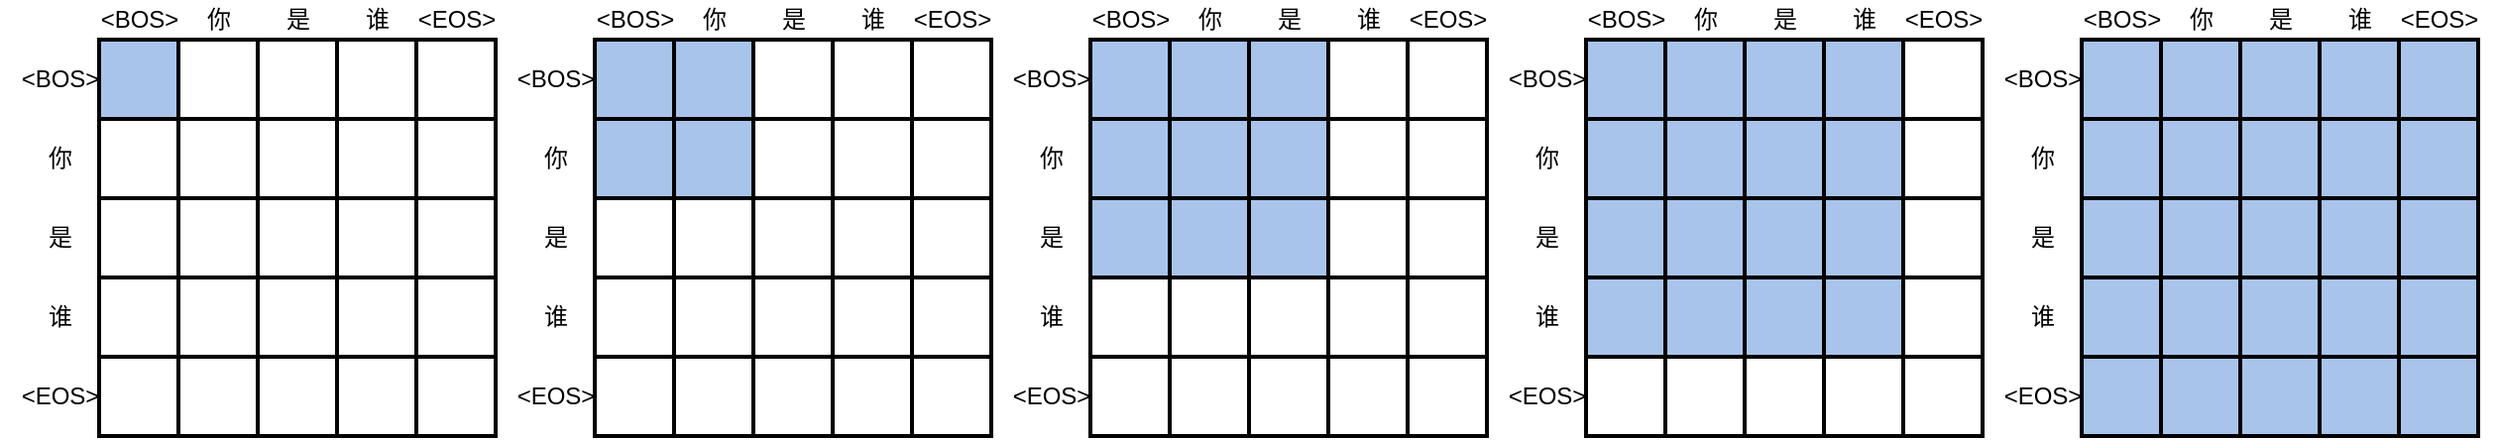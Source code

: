 <mxfile version="17.4.2" type="device"><diagram id="vfBKyeTmNu5aD4GLY_Q3" name="第 1 页"><mxGraphModel dx="1106" dy="892" grid="1" gridSize="10" guides="1" tooltips="1" connect="1" arrows="1" fold="1" page="1" pageScale="1" pageWidth="827" pageHeight="1169" math="0" shadow="0"><root><mxCell id="0"/><mxCell id="1" parent="0"/><mxCell id="F_eoFU9YUsBl-3g7Weco-20" value="" style="rounded=0;whiteSpace=wrap;html=1;labelBorderColor=default;strokeWidth=2;fillColor=#A9C4EB;" parent="1" vertex="1"><mxGeometry x="120" y="120" width="40" height="40" as="geometry"/></mxCell><mxCell id="F_eoFU9YUsBl-3g7Weco-27" value="" style="rounded=0;whiteSpace=wrap;html=1;labelBorderColor=default;strokeWidth=2;fillColor=default;" parent="1" vertex="1"><mxGeometry x="160" y="120" width="40" height="40" as="geometry"/></mxCell><mxCell id="F_eoFU9YUsBl-3g7Weco-28" value="" style="rounded=0;whiteSpace=wrap;html=1;labelBorderColor=default;strokeWidth=2;fillColor=default;" parent="1" vertex="1"><mxGeometry x="200" y="160" width="40" height="40" as="geometry"/></mxCell><mxCell id="F_eoFU9YUsBl-3g7Weco-29" value="" style="rounded=0;whiteSpace=wrap;html=1;labelBorderColor=default;strokeWidth=2;fillColor=default;" parent="1" vertex="1"><mxGeometry x="160" y="200" width="40" height="40" as="geometry"/></mxCell><mxCell id="F_eoFU9YUsBl-3g7Weco-30" value="" style="rounded=0;whiteSpace=wrap;html=1;labelBorderColor=default;strokeWidth=2;fillColor=default;" parent="1" vertex="1"><mxGeometry x="120" y="200" width="40" height="40" as="geometry"/></mxCell><mxCell id="F_eoFU9YUsBl-3g7Weco-31" value="" style="rounded=0;whiteSpace=wrap;html=1;labelBorderColor=default;strokeWidth=2;fillColor=default;" parent="1" vertex="1"><mxGeometry x="120" y="160" width="40" height="40" as="geometry"/></mxCell><mxCell id="F_eoFU9YUsBl-3g7Weco-32" value="" style="rounded=0;whiteSpace=wrap;html=1;labelBorderColor=default;strokeWidth=2;fillColor=default;" parent="1" vertex="1"><mxGeometry x="200" y="120" width="40" height="40" as="geometry"/></mxCell><mxCell id="F_eoFU9YUsBl-3g7Weco-33" value="" style="rounded=0;whiteSpace=wrap;html=1;labelBorderColor=default;strokeWidth=2;fillColor=default;" parent="1" vertex="1"><mxGeometry x="200" y="200" width="40" height="40" as="geometry"/></mxCell><mxCell id="F_eoFU9YUsBl-3g7Weco-34" value="" style="rounded=0;whiteSpace=wrap;html=1;labelBorderColor=default;strokeWidth=2;fillColor=default;" parent="1" vertex="1"><mxGeometry x="160" y="160" width="40" height="40" as="geometry"/></mxCell><mxCell id="F_eoFU9YUsBl-3g7Weco-36" value="" style="rounded=0;whiteSpace=wrap;html=1;labelBorderColor=default;strokeWidth=2;fillColor=default;" parent="1" vertex="1"><mxGeometry x="240" y="160" width="40" height="40" as="geometry"/></mxCell><mxCell id="F_eoFU9YUsBl-3g7Weco-37" value="" style="rounded=0;whiteSpace=wrap;html=1;labelBorderColor=default;strokeWidth=2;fillColor=default;" parent="1" vertex="1"><mxGeometry x="240" y="120" width="40" height="40" as="geometry"/></mxCell><mxCell id="F_eoFU9YUsBl-3g7Weco-38" value="" style="rounded=0;whiteSpace=wrap;html=1;labelBorderColor=default;strokeWidth=2;fillColor=default;" parent="1" vertex="1"><mxGeometry x="240" y="200" width="40" height="40" as="geometry"/></mxCell><mxCell id="F_eoFU9YUsBl-3g7Weco-39" value="" style="rounded=0;whiteSpace=wrap;html=1;labelBorderColor=default;strokeWidth=2;fillColor=default;" parent="1" vertex="1"><mxGeometry x="160" y="240" width="40" height="40" as="geometry"/></mxCell><mxCell id="F_eoFU9YUsBl-3g7Weco-40" value="" style="rounded=0;whiteSpace=wrap;html=1;labelBorderColor=default;strokeWidth=2;fillColor=default;" parent="1" vertex="1"><mxGeometry x="120" y="240" width="40" height="40" as="geometry"/></mxCell><mxCell id="F_eoFU9YUsBl-3g7Weco-41" value="" style="rounded=0;whiteSpace=wrap;html=1;labelBorderColor=default;strokeWidth=2;fillColor=default;" parent="1" vertex="1"><mxGeometry x="200" y="240" width="40" height="40" as="geometry"/></mxCell><mxCell id="F_eoFU9YUsBl-3g7Weco-42" value="" style="rounded=0;whiteSpace=wrap;html=1;labelBorderColor=default;strokeWidth=2;fillColor=default;" parent="1" vertex="1"><mxGeometry x="240" y="240" width="40" height="40" as="geometry"/></mxCell><mxCell id="F_eoFU9YUsBl-3g7Weco-43" value="&amp;lt;BOS&amp;gt;" style="text;html=1;align=center;verticalAlign=middle;resizable=0;points=[];autosize=1;strokeColor=none;fillColor=none;" parent="1" vertex="1"><mxGeometry x="110" y="100" width="60" height="20" as="geometry"/></mxCell><mxCell id="F_eoFU9YUsBl-3g7Weco-44" value="你" style="text;html=1;align=center;verticalAlign=middle;resizable=0;points=[];autosize=1;strokeColor=none;fillColor=none;" parent="1" vertex="1"><mxGeometry x="165" y="100" width="30" height="20" as="geometry"/></mxCell><mxCell id="F_eoFU9YUsBl-3g7Weco-45" value="是" style="text;html=1;align=center;verticalAlign=middle;resizable=0;points=[];autosize=1;strokeColor=none;fillColor=none;" parent="1" vertex="1"><mxGeometry x="205" y="100" width="30" height="20" as="geometry"/></mxCell><mxCell id="F_eoFU9YUsBl-3g7Weco-46" value="谁" style="text;html=1;align=center;verticalAlign=middle;resizable=0;points=[];autosize=1;strokeColor=none;fillColor=none;" parent="1" vertex="1"><mxGeometry x="245" y="100" width="30" height="20" as="geometry"/></mxCell><mxCell id="F_eoFU9YUsBl-3g7Weco-47" value="" style="rounded=0;whiteSpace=wrap;html=1;labelBorderColor=default;strokeWidth=2;fillColor=default;" parent="1" vertex="1"><mxGeometry x="280" y="160" width="40" height="40" as="geometry"/></mxCell><mxCell id="F_eoFU9YUsBl-3g7Weco-48" value="" style="rounded=0;whiteSpace=wrap;html=1;labelBorderColor=default;strokeWidth=2;fillColor=default;" parent="1" vertex="1"><mxGeometry x="280" y="120" width="40" height="40" as="geometry"/></mxCell><mxCell id="F_eoFU9YUsBl-3g7Weco-49" value="" style="rounded=0;whiteSpace=wrap;html=1;labelBorderColor=default;strokeWidth=2;fillColor=default;" parent="1" vertex="1"><mxGeometry x="280" y="200" width="40" height="40" as="geometry"/></mxCell><mxCell id="F_eoFU9YUsBl-3g7Weco-50" value="" style="rounded=0;whiteSpace=wrap;html=1;labelBorderColor=default;strokeWidth=2;fillColor=default;" parent="1" vertex="1"><mxGeometry x="280" y="240" width="40" height="40" as="geometry"/></mxCell><mxCell id="F_eoFU9YUsBl-3g7Weco-51" value="" style="rounded=0;whiteSpace=wrap;html=1;labelBorderColor=default;strokeWidth=2;fillColor=default;" parent="1" vertex="1"><mxGeometry x="160" y="280" width="40" height="40" as="geometry"/></mxCell><mxCell id="F_eoFU9YUsBl-3g7Weco-52" value="" style="rounded=0;whiteSpace=wrap;html=1;labelBorderColor=default;strokeWidth=2;fillColor=default;" parent="1" vertex="1"><mxGeometry x="120" y="280" width="40" height="40" as="geometry"/></mxCell><mxCell id="F_eoFU9YUsBl-3g7Weco-53" value="" style="rounded=0;whiteSpace=wrap;html=1;labelBorderColor=default;strokeWidth=2;fillColor=default;" parent="1" vertex="1"><mxGeometry x="200" y="280" width="40" height="40" as="geometry"/></mxCell><mxCell id="F_eoFU9YUsBl-3g7Weco-54" value="" style="rounded=0;whiteSpace=wrap;html=1;labelBorderColor=default;strokeWidth=2;fillColor=default;" parent="1" vertex="1"><mxGeometry x="240" y="280" width="40" height="40" as="geometry"/></mxCell><mxCell id="F_eoFU9YUsBl-3g7Weco-55" value="" style="rounded=0;whiteSpace=wrap;html=1;labelBorderColor=default;strokeWidth=2;fillColor=default;" parent="1" vertex="1"><mxGeometry x="280" y="280" width="40" height="40" as="geometry"/></mxCell><mxCell id="F_eoFU9YUsBl-3g7Weco-56" value="&amp;lt;EOS&amp;gt;" style="text;html=1;align=center;verticalAlign=middle;resizable=0;points=[];autosize=1;strokeColor=none;fillColor=none;" parent="1" vertex="1"><mxGeometry x="270" y="100" width="60" height="20" as="geometry"/></mxCell><mxCell id="F_eoFU9YUsBl-3g7Weco-57" value="&amp;lt;BOS&amp;gt;" style="text;html=1;align=center;verticalAlign=middle;resizable=0;points=[];autosize=1;strokeColor=none;fillColor=none;" parent="1" vertex="1"><mxGeometry x="70" y="130" width="60" height="20" as="geometry"/></mxCell><mxCell id="F_eoFU9YUsBl-3g7Weco-58" value="你" style="text;html=1;align=center;verticalAlign=middle;resizable=0;points=[];autosize=1;strokeColor=none;fillColor=none;" parent="1" vertex="1"><mxGeometry x="85" y="170" width="30" height="20" as="geometry"/></mxCell><mxCell id="F_eoFU9YUsBl-3g7Weco-59" value="是" style="text;html=1;align=center;verticalAlign=middle;resizable=0;points=[];autosize=1;strokeColor=none;fillColor=none;" parent="1" vertex="1"><mxGeometry x="85" y="210" width="30" height="20" as="geometry"/></mxCell><mxCell id="F_eoFU9YUsBl-3g7Weco-60" value="谁" style="text;html=1;align=center;verticalAlign=middle;resizable=0;points=[];autosize=1;strokeColor=none;fillColor=none;" parent="1" vertex="1"><mxGeometry x="85" y="250" width="30" height="20" as="geometry"/></mxCell><mxCell id="F_eoFU9YUsBl-3g7Weco-61" value="&amp;lt;EOS&amp;gt;" style="text;html=1;align=center;verticalAlign=middle;resizable=0;points=[];autosize=1;strokeColor=none;fillColor=none;" parent="1" vertex="1"><mxGeometry x="70" y="290" width="60" height="20" as="geometry"/></mxCell><mxCell id="F_eoFU9YUsBl-3g7Weco-162" value="" style="rounded=0;whiteSpace=wrap;html=1;labelBorderColor=default;strokeWidth=2;fillColor=#A9C4EB;" parent="1" vertex="1"><mxGeometry x="370" y="120" width="40" height="40" as="geometry"/></mxCell><mxCell id="F_eoFU9YUsBl-3g7Weco-163" value="" style="rounded=0;whiteSpace=wrap;html=1;labelBorderColor=default;strokeWidth=2;fillColor=#A9C4EB;" parent="1" vertex="1"><mxGeometry x="410" y="120" width="40" height="40" as="geometry"/></mxCell><mxCell id="F_eoFU9YUsBl-3g7Weco-164" value="" style="rounded=0;whiteSpace=wrap;html=1;labelBorderColor=default;strokeWidth=2;fillColor=default;" parent="1" vertex="1"><mxGeometry x="450" y="160" width="40" height="40" as="geometry"/></mxCell><mxCell id="F_eoFU9YUsBl-3g7Weco-165" value="" style="rounded=0;whiteSpace=wrap;html=1;labelBorderColor=default;strokeWidth=2;fillColor=default;" parent="1" vertex="1"><mxGeometry x="410" y="200" width="40" height="40" as="geometry"/></mxCell><mxCell id="F_eoFU9YUsBl-3g7Weco-166" value="" style="rounded=0;whiteSpace=wrap;html=1;labelBorderColor=default;strokeWidth=2;fillColor=default;" parent="1" vertex="1"><mxGeometry x="370" y="200" width="40" height="40" as="geometry"/></mxCell><mxCell id="F_eoFU9YUsBl-3g7Weco-167" value="" style="rounded=0;whiteSpace=wrap;html=1;labelBorderColor=default;strokeWidth=2;fillColor=#A9C4EB;" parent="1" vertex="1"><mxGeometry x="370" y="160" width="40" height="40" as="geometry"/></mxCell><mxCell id="F_eoFU9YUsBl-3g7Weco-168" value="" style="rounded=0;whiteSpace=wrap;html=1;labelBorderColor=default;strokeWidth=2;fillColor=default;" parent="1" vertex="1"><mxGeometry x="450" y="120" width="40" height="40" as="geometry"/></mxCell><mxCell id="F_eoFU9YUsBl-3g7Weco-169" value="" style="rounded=0;whiteSpace=wrap;html=1;labelBorderColor=default;strokeWidth=2;fillColor=default;" parent="1" vertex="1"><mxGeometry x="450" y="200" width="40" height="40" as="geometry"/></mxCell><mxCell id="F_eoFU9YUsBl-3g7Weco-170" value="" style="rounded=0;whiteSpace=wrap;html=1;labelBorderColor=default;strokeWidth=2;fillColor=#A9C4EB;" parent="1" vertex="1"><mxGeometry x="410" y="160" width="40" height="40" as="geometry"/></mxCell><mxCell id="F_eoFU9YUsBl-3g7Weco-171" value="" style="rounded=0;whiteSpace=wrap;html=1;labelBorderColor=default;strokeWidth=2;fillColor=default;" parent="1" vertex="1"><mxGeometry x="490" y="160" width="40" height="40" as="geometry"/></mxCell><mxCell id="F_eoFU9YUsBl-3g7Weco-172" value="" style="rounded=0;whiteSpace=wrap;html=1;labelBorderColor=default;strokeWidth=2;fillColor=default;" parent="1" vertex="1"><mxGeometry x="490" y="120" width="40" height="40" as="geometry"/></mxCell><mxCell id="F_eoFU9YUsBl-3g7Weco-173" value="" style="rounded=0;whiteSpace=wrap;html=1;labelBorderColor=default;strokeWidth=2;fillColor=default;" parent="1" vertex="1"><mxGeometry x="490" y="200" width="40" height="40" as="geometry"/></mxCell><mxCell id="F_eoFU9YUsBl-3g7Weco-174" value="" style="rounded=0;whiteSpace=wrap;html=1;labelBorderColor=default;strokeWidth=2;fillColor=default;" parent="1" vertex="1"><mxGeometry x="410" y="240" width="40" height="40" as="geometry"/></mxCell><mxCell id="F_eoFU9YUsBl-3g7Weco-175" value="" style="rounded=0;whiteSpace=wrap;html=1;labelBorderColor=default;strokeWidth=2;fillColor=default;" parent="1" vertex="1"><mxGeometry x="370" y="240" width="40" height="40" as="geometry"/></mxCell><mxCell id="F_eoFU9YUsBl-3g7Weco-176" value="" style="rounded=0;whiteSpace=wrap;html=1;labelBorderColor=default;strokeWidth=2;fillColor=default;" parent="1" vertex="1"><mxGeometry x="450" y="240" width="40" height="40" as="geometry"/></mxCell><mxCell id="F_eoFU9YUsBl-3g7Weco-177" value="" style="rounded=0;whiteSpace=wrap;html=1;labelBorderColor=default;strokeWidth=2;fillColor=default;" parent="1" vertex="1"><mxGeometry x="490" y="240" width="40" height="40" as="geometry"/></mxCell><mxCell id="F_eoFU9YUsBl-3g7Weco-178" value="&amp;lt;BOS&amp;gt;" style="text;html=1;align=center;verticalAlign=middle;resizable=0;points=[];autosize=1;strokeColor=none;fillColor=none;" parent="1" vertex="1"><mxGeometry x="360" y="100" width="60" height="20" as="geometry"/></mxCell><mxCell id="F_eoFU9YUsBl-3g7Weco-179" value="你" style="text;html=1;align=center;verticalAlign=middle;resizable=0;points=[];autosize=1;strokeColor=none;fillColor=none;" parent="1" vertex="1"><mxGeometry x="415" y="100" width="30" height="20" as="geometry"/></mxCell><mxCell id="F_eoFU9YUsBl-3g7Weco-180" value="是" style="text;html=1;align=center;verticalAlign=middle;resizable=0;points=[];autosize=1;strokeColor=none;fillColor=none;" parent="1" vertex="1"><mxGeometry x="455" y="100" width="30" height="20" as="geometry"/></mxCell><mxCell id="F_eoFU9YUsBl-3g7Weco-181" value="谁" style="text;html=1;align=center;verticalAlign=middle;resizable=0;points=[];autosize=1;strokeColor=none;fillColor=none;" parent="1" vertex="1"><mxGeometry x="495" y="100" width="30" height="20" as="geometry"/></mxCell><mxCell id="F_eoFU9YUsBl-3g7Weco-182" value="" style="rounded=0;whiteSpace=wrap;html=1;labelBorderColor=default;strokeWidth=2;fillColor=default;" parent="1" vertex="1"><mxGeometry x="530" y="160" width="40" height="40" as="geometry"/></mxCell><mxCell id="F_eoFU9YUsBl-3g7Weco-183" value="" style="rounded=0;whiteSpace=wrap;html=1;labelBorderColor=default;strokeWidth=2;fillColor=default;" parent="1" vertex="1"><mxGeometry x="530" y="120" width="40" height="40" as="geometry"/></mxCell><mxCell id="F_eoFU9YUsBl-3g7Weco-184" value="" style="rounded=0;whiteSpace=wrap;html=1;labelBorderColor=default;strokeWidth=2;fillColor=default;" parent="1" vertex="1"><mxGeometry x="530" y="200" width="40" height="40" as="geometry"/></mxCell><mxCell id="F_eoFU9YUsBl-3g7Weco-185" value="" style="rounded=0;whiteSpace=wrap;html=1;labelBorderColor=default;strokeWidth=2;fillColor=default;" parent="1" vertex="1"><mxGeometry x="530" y="240" width="40" height="40" as="geometry"/></mxCell><mxCell id="F_eoFU9YUsBl-3g7Weco-186" value="" style="rounded=0;whiteSpace=wrap;html=1;labelBorderColor=default;strokeWidth=2;fillColor=default;" parent="1" vertex="1"><mxGeometry x="410" y="280" width="40" height="40" as="geometry"/></mxCell><mxCell id="F_eoFU9YUsBl-3g7Weco-187" value="" style="rounded=0;whiteSpace=wrap;html=1;labelBorderColor=default;strokeWidth=2;fillColor=default;" parent="1" vertex="1"><mxGeometry x="370" y="280" width="40" height="40" as="geometry"/></mxCell><mxCell id="F_eoFU9YUsBl-3g7Weco-188" value="" style="rounded=0;whiteSpace=wrap;html=1;labelBorderColor=default;strokeWidth=2;fillColor=default;" parent="1" vertex="1"><mxGeometry x="450" y="280" width="40" height="40" as="geometry"/></mxCell><mxCell id="F_eoFU9YUsBl-3g7Weco-189" value="" style="rounded=0;whiteSpace=wrap;html=1;labelBorderColor=default;strokeWidth=2;fillColor=default;" parent="1" vertex="1"><mxGeometry x="490" y="280" width="40" height="40" as="geometry"/></mxCell><mxCell id="F_eoFU9YUsBl-3g7Weco-190" value="" style="rounded=0;whiteSpace=wrap;html=1;labelBorderColor=default;strokeWidth=2;fillColor=default;" parent="1" vertex="1"><mxGeometry x="530" y="280" width="40" height="40" as="geometry"/></mxCell><mxCell id="F_eoFU9YUsBl-3g7Weco-191" value="&amp;lt;EOS&amp;gt;" style="text;html=1;align=center;verticalAlign=middle;resizable=0;points=[];autosize=1;strokeColor=none;fillColor=none;" parent="1" vertex="1"><mxGeometry x="520" y="100" width="60" height="20" as="geometry"/></mxCell><mxCell id="F_eoFU9YUsBl-3g7Weco-192" value="&amp;lt;BOS&amp;gt;" style="text;html=1;align=center;verticalAlign=middle;resizable=0;points=[];autosize=1;strokeColor=none;fillColor=none;" parent="1" vertex="1"><mxGeometry x="320" y="130" width="60" height="20" as="geometry"/></mxCell><mxCell id="F_eoFU9YUsBl-3g7Weco-193" value="你" style="text;html=1;align=center;verticalAlign=middle;resizable=0;points=[];autosize=1;strokeColor=none;fillColor=none;" parent="1" vertex="1"><mxGeometry x="335" y="170" width="30" height="20" as="geometry"/></mxCell><mxCell id="F_eoFU9YUsBl-3g7Weco-194" value="是" style="text;html=1;align=center;verticalAlign=middle;resizable=0;points=[];autosize=1;strokeColor=none;fillColor=none;" parent="1" vertex="1"><mxGeometry x="335" y="210" width="30" height="20" as="geometry"/></mxCell><mxCell id="F_eoFU9YUsBl-3g7Weco-195" value="谁" style="text;html=1;align=center;verticalAlign=middle;resizable=0;points=[];autosize=1;strokeColor=none;fillColor=none;" parent="1" vertex="1"><mxGeometry x="335" y="250" width="30" height="20" as="geometry"/></mxCell><mxCell id="F_eoFU9YUsBl-3g7Weco-196" value="&amp;lt;EOS&amp;gt;" style="text;html=1;align=center;verticalAlign=middle;resizable=0;points=[];autosize=1;strokeColor=none;fillColor=none;" parent="1" vertex="1"><mxGeometry x="320" y="290" width="60" height="20" as="geometry"/></mxCell><mxCell id="F_eoFU9YUsBl-3g7Weco-197" value="" style="rounded=0;whiteSpace=wrap;html=1;labelBorderColor=default;strokeWidth=2;fillColor=#A9C4EB;" parent="1" vertex="1"><mxGeometry x="620" y="120" width="40" height="40" as="geometry"/></mxCell><mxCell id="F_eoFU9YUsBl-3g7Weco-198" value="" style="rounded=0;whiteSpace=wrap;html=1;labelBorderColor=default;strokeWidth=2;fillColor=#A9C4EB;" parent="1" vertex="1"><mxGeometry x="660" y="120" width="40" height="40" as="geometry"/></mxCell><mxCell id="F_eoFU9YUsBl-3g7Weco-199" value="" style="rounded=0;whiteSpace=wrap;html=1;labelBorderColor=default;strokeWidth=2;fillColor=#A9C4EB;" parent="1" vertex="1"><mxGeometry x="700" y="160" width="40" height="40" as="geometry"/></mxCell><mxCell id="F_eoFU9YUsBl-3g7Weco-200" value="" style="rounded=0;whiteSpace=wrap;html=1;labelBorderColor=default;strokeWidth=2;fillColor=#A9C4EB;" parent="1" vertex="1"><mxGeometry x="660" y="200" width="40" height="40" as="geometry"/></mxCell><mxCell id="F_eoFU9YUsBl-3g7Weco-201" value="" style="rounded=0;whiteSpace=wrap;html=1;labelBorderColor=default;strokeWidth=2;fillColor=#A9C4EB;" parent="1" vertex="1"><mxGeometry x="620" y="200" width="40" height="40" as="geometry"/></mxCell><mxCell id="F_eoFU9YUsBl-3g7Weco-202" value="" style="rounded=0;whiteSpace=wrap;html=1;labelBorderColor=default;strokeWidth=2;fillColor=#A9C4EB;" parent="1" vertex="1"><mxGeometry x="620" y="160" width="40" height="40" as="geometry"/></mxCell><mxCell id="F_eoFU9YUsBl-3g7Weco-203" value="" style="rounded=0;whiteSpace=wrap;html=1;labelBorderColor=default;strokeWidth=2;fillColor=#A9C4EB;" parent="1" vertex="1"><mxGeometry x="700" y="120" width="40" height="40" as="geometry"/></mxCell><mxCell id="F_eoFU9YUsBl-3g7Weco-204" value="" style="rounded=0;whiteSpace=wrap;html=1;labelBorderColor=default;strokeWidth=2;fillColor=#A9C4EB;" parent="1" vertex="1"><mxGeometry x="700" y="200" width="40" height="40" as="geometry"/></mxCell><mxCell id="F_eoFU9YUsBl-3g7Weco-205" value="" style="rounded=0;whiteSpace=wrap;html=1;labelBorderColor=default;strokeWidth=2;fillColor=#A9C4EB;" parent="1" vertex="1"><mxGeometry x="660" y="160" width="40" height="40" as="geometry"/></mxCell><mxCell id="F_eoFU9YUsBl-3g7Weco-206" value="" style="rounded=0;whiteSpace=wrap;html=1;labelBorderColor=default;strokeWidth=2;fillColor=default;" parent="1" vertex="1"><mxGeometry x="740" y="160" width="40" height="40" as="geometry"/></mxCell><mxCell id="F_eoFU9YUsBl-3g7Weco-207" value="" style="rounded=0;whiteSpace=wrap;html=1;labelBorderColor=default;strokeWidth=2;fillColor=default;" parent="1" vertex="1"><mxGeometry x="740" y="120" width="40" height="40" as="geometry"/></mxCell><mxCell id="F_eoFU9YUsBl-3g7Weco-208" value="" style="rounded=0;whiteSpace=wrap;html=1;labelBorderColor=default;strokeWidth=2;fillColor=default;" parent="1" vertex="1"><mxGeometry x="740" y="200" width="40" height="40" as="geometry"/></mxCell><mxCell id="F_eoFU9YUsBl-3g7Weco-209" value="" style="rounded=0;whiteSpace=wrap;html=1;labelBorderColor=default;strokeWidth=2;fillColor=default;" parent="1" vertex="1"><mxGeometry x="660" y="240" width="40" height="40" as="geometry"/></mxCell><mxCell id="F_eoFU9YUsBl-3g7Weco-210" value="" style="rounded=0;whiteSpace=wrap;html=1;labelBorderColor=default;strokeWidth=2;fillColor=default;" parent="1" vertex="1"><mxGeometry x="620" y="240" width="40" height="40" as="geometry"/></mxCell><mxCell id="F_eoFU9YUsBl-3g7Weco-211" value="" style="rounded=0;whiteSpace=wrap;html=1;labelBorderColor=default;strokeWidth=2;fillColor=default;" parent="1" vertex="1"><mxGeometry x="700" y="240" width="40" height="40" as="geometry"/></mxCell><mxCell id="F_eoFU9YUsBl-3g7Weco-212" value="" style="rounded=0;whiteSpace=wrap;html=1;labelBorderColor=default;strokeWidth=2;fillColor=default;" parent="1" vertex="1"><mxGeometry x="740" y="240" width="40" height="40" as="geometry"/></mxCell><mxCell id="F_eoFU9YUsBl-3g7Weco-213" value="&amp;lt;BOS&amp;gt;" style="text;html=1;align=center;verticalAlign=middle;resizable=0;points=[];autosize=1;strokeColor=none;fillColor=none;" parent="1" vertex="1"><mxGeometry x="610" y="100" width="60" height="20" as="geometry"/></mxCell><mxCell id="F_eoFU9YUsBl-3g7Weco-214" value="你" style="text;html=1;align=center;verticalAlign=middle;resizable=0;points=[];autosize=1;strokeColor=none;fillColor=none;" parent="1" vertex="1"><mxGeometry x="665" y="100" width="30" height="20" as="geometry"/></mxCell><mxCell id="F_eoFU9YUsBl-3g7Weco-215" value="是" style="text;html=1;align=center;verticalAlign=middle;resizable=0;points=[];autosize=1;strokeColor=none;fillColor=none;" parent="1" vertex="1"><mxGeometry x="705" y="100" width="30" height="20" as="geometry"/></mxCell><mxCell id="F_eoFU9YUsBl-3g7Weco-216" value="谁" style="text;html=1;align=center;verticalAlign=middle;resizable=0;points=[];autosize=1;strokeColor=none;fillColor=none;" parent="1" vertex="1"><mxGeometry x="745" y="100" width="30" height="20" as="geometry"/></mxCell><mxCell id="F_eoFU9YUsBl-3g7Weco-217" value="" style="rounded=0;whiteSpace=wrap;html=1;labelBorderColor=default;strokeWidth=2;fillColor=default;" parent="1" vertex="1"><mxGeometry x="780" y="160" width="40" height="40" as="geometry"/></mxCell><mxCell id="F_eoFU9YUsBl-3g7Weco-218" value="" style="rounded=0;whiteSpace=wrap;html=1;labelBorderColor=default;strokeWidth=2;fillColor=default;" parent="1" vertex="1"><mxGeometry x="780" y="120" width="40" height="40" as="geometry"/></mxCell><mxCell id="F_eoFU9YUsBl-3g7Weco-219" value="" style="rounded=0;whiteSpace=wrap;html=1;labelBorderColor=default;strokeWidth=2;fillColor=default;" parent="1" vertex="1"><mxGeometry x="780" y="200" width="40" height="40" as="geometry"/></mxCell><mxCell id="F_eoFU9YUsBl-3g7Weco-220" value="" style="rounded=0;whiteSpace=wrap;html=1;labelBorderColor=default;strokeWidth=2;fillColor=default;" parent="1" vertex="1"><mxGeometry x="780" y="240" width="40" height="40" as="geometry"/></mxCell><mxCell id="F_eoFU9YUsBl-3g7Weco-221" value="" style="rounded=0;whiteSpace=wrap;html=1;labelBorderColor=default;strokeWidth=2;fillColor=default;" parent="1" vertex="1"><mxGeometry x="660" y="280" width="40" height="40" as="geometry"/></mxCell><mxCell id="F_eoFU9YUsBl-3g7Weco-222" value="" style="rounded=0;whiteSpace=wrap;html=1;labelBorderColor=default;strokeWidth=2;fillColor=default;" parent="1" vertex="1"><mxGeometry x="620" y="280" width="40" height="40" as="geometry"/></mxCell><mxCell id="F_eoFU9YUsBl-3g7Weco-223" value="" style="rounded=0;whiteSpace=wrap;html=1;labelBorderColor=default;strokeWidth=2;fillColor=default;" parent="1" vertex="1"><mxGeometry x="700" y="280" width="40" height="40" as="geometry"/></mxCell><mxCell id="F_eoFU9YUsBl-3g7Weco-224" value="" style="rounded=0;whiteSpace=wrap;html=1;labelBorderColor=default;strokeWidth=2;fillColor=default;" parent="1" vertex="1"><mxGeometry x="740" y="280" width="40" height="40" as="geometry"/></mxCell><mxCell id="F_eoFU9YUsBl-3g7Weco-225" value="" style="rounded=0;whiteSpace=wrap;html=1;labelBorderColor=default;strokeWidth=2;fillColor=default;" parent="1" vertex="1"><mxGeometry x="780" y="280" width="40" height="40" as="geometry"/></mxCell><mxCell id="F_eoFU9YUsBl-3g7Weco-226" value="&amp;lt;EOS&amp;gt;" style="text;html=1;align=center;verticalAlign=middle;resizable=0;points=[];autosize=1;strokeColor=none;fillColor=none;" parent="1" vertex="1"><mxGeometry x="770" y="100" width="60" height="20" as="geometry"/></mxCell><mxCell id="F_eoFU9YUsBl-3g7Weco-227" value="&amp;lt;BOS&amp;gt;" style="text;html=1;align=center;verticalAlign=middle;resizable=0;points=[];autosize=1;strokeColor=none;fillColor=none;" parent="1" vertex="1"><mxGeometry x="570" y="130" width="60" height="20" as="geometry"/></mxCell><mxCell id="F_eoFU9YUsBl-3g7Weco-228" value="你" style="text;html=1;align=center;verticalAlign=middle;resizable=0;points=[];autosize=1;strokeColor=none;fillColor=none;" parent="1" vertex="1"><mxGeometry x="585" y="170" width="30" height="20" as="geometry"/></mxCell><mxCell id="F_eoFU9YUsBl-3g7Weco-229" value="是" style="text;html=1;align=center;verticalAlign=middle;resizable=0;points=[];autosize=1;strokeColor=none;fillColor=none;" parent="1" vertex="1"><mxGeometry x="585" y="210" width="30" height="20" as="geometry"/></mxCell><mxCell id="F_eoFU9YUsBl-3g7Weco-230" value="谁" style="text;html=1;align=center;verticalAlign=middle;resizable=0;points=[];autosize=1;strokeColor=none;fillColor=none;" parent="1" vertex="1"><mxGeometry x="585" y="250" width="30" height="20" as="geometry"/></mxCell><mxCell id="F_eoFU9YUsBl-3g7Weco-231" value="&amp;lt;EOS&amp;gt;" style="text;html=1;align=center;verticalAlign=middle;resizable=0;points=[];autosize=1;strokeColor=none;fillColor=none;" parent="1" vertex="1"><mxGeometry x="570" y="290" width="60" height="20" as="geometry"/></mxCell><mxCell id="F_eoFU9YUsBl-3g7Weco-232" value="" style="rounded=0;whiteSpace=wrap;html=1;labelBorderColor=default;strokeWidth=2;fillColor=#A9C4EB;" parent="1" vertex="1"><mxGeometry x="870" y="120" width="40" height="40" as="geometry"/></mxCell><mxCell id="F_eoFU9YUsBl-3g7Weco-233" value="" style="rounded=0;whiteSpace=wrap;html=1;labelBorderColor=default;strokeWidth=2;fillColor=#A9C4EB;" parent="1" vertex="1"><mxGeometry x="910" y="120" width="40" height="40" as="geometry"/></mxCell><mxCell id="F_eoFU9YUsBl-3g7Weco-234" value="" style="rounded=0;whiteSpace=wrap;html=1;labelBorderColor=default;strokeWidth=2;fillColor=#A9C4EB;" parent="1" vertex="1"><mxGeometry x="950" y="160" width="40" height="40" as="geometry"/></mxCell><mxCell id="F_eoFU9YUsBl-3g7Weco-235" value="" style="rounded=0;whiteSpace=wrap;html=1;labelBorderColor=default;strokeWidth=2;fillColor=#A9C4EB;" parent="1" vertex="1"><mxGeometry x="910" y="200" width="40" height="40" as="geometry"/></mxCell><mxCell id="F_eoFU9YUsBl-3g7Weco-236" value="" style="rounded=0;whiteSpace=wrap;html=1;labelBorderColor=default;strokeWidth=2;fillColor=#A9C4EB;" parent="1" vertex="1"><mxGeometry x="870" y="200" width="40" height="40" as="geometry"/></mxCell><mxCell id="F_eoFU9YUsBl-3g7Weco-237" value="" style="rounded=0;whiteSpace=wrap;html=1;labelBorderColor=default;strokeWidth=2;fillColor=#A9C4EB;" parent="1" vertex="1"><mxGeometry x="870" y="160" width="40" height="40" as="geometry"/></mxCell><mxCell id="F_eoFU9YUsBl-3g7Weco-238" value="" style="rounded=0;whiteSpace=wrap;html=1;labelBorderColor=default;strokeWidth=2;fillColor=#A9C4EB;" parent="1" vertex="1"><mxGeometry x="950" y="120" width="40" height="40" as="geometry"/></mxCell><mxCell id="F_eoFU9YUsBl-3g7Weco-239" value="" style="rounded=0;whiteSpace=wrap;html=1;labelBorderColor=default;strokeWidth=2;fillColor=#A9C4EB;" parent="1" vertex="1"><mxGeometry x="950" y="200" width="40" height="40" as="geometry"/></mxCell><mxCell id="F_eoFU9YUsBl-3g7Weco-240" value="" style="rounded=0;whiteSpace=wrap;html=1;labelBorderColor=default;strokeWidth=2;fillColor=#A9C4EB;" parent="1" vertex="1"><mxGeometry x="910" y="160" width="40" height="40" as="geometry"/></mxCell><mxCell id="F_eoFU9YUsBl-3g7Weco-241" value="" style="rounded=0;whiteSpace=wrap;html=1;labelBorderColor=default;strokeWidth=2;fillColor=#A9C4EB;" parent="1" vertex="1"><mxGeometry x="990" y="160" width="40" height="40" as="geometry"/></mxCell><mxCell id="F_eoFU9YUsBl-3g7Weco-242" value="" style="rounded=0;whiteSpace=wrap;html=1;labelBorderColor=default;strokeWidth=2;fillColor=#A9C4EB;" parent="1" vertex="1"><mxGeometry x="990" y="120" width="40" height="40" as="geometry"/></mxCell><mxCell id="F_eoFU9YUsBl-3g7Weco-243" value="" style="rounded=0;whiteSpace=wrap;html=1;labelBorderColor=default;strokeWidth=2;fillColor=#A9C4EB;" parent="1" vertex="1"><mxGeometry x="990" y="200" width="40" height="40" as="geometry"/></mxCell><mxCell id="F_eoFU9YUsBl-3g7Weco-244" value="" style="rounded=0;whiteSpace=wrap;html=1;labelBorderColor=default;strokeWidth=2;fillColor=#A9C4EB;" parent="1" vertex="1"><mxGeometry x="910" y="240" width="40" height="40" as="geometry"/></mxCell><mxCell id="F_eoFU9YUsBl-3g7Weco-245" value="" style="rounded=0;whiteSpace=wrap;html=1;labelBorderColor=default;strokeWidth=2;fillColor=#A9C4EB;" parent="1" vertex="1"><mxGeometry x="870" y="240" width="40" height="40" as="geometry"/></mxCell><mxCell id="F_eoFU9YUsBl-3g7Weco-246" value="" style="rounded=0;whiteSpace=wrap;html=1;labelBorderColor=default;strokeWidth=2;fillColor=#A9C4EB;" parent="1" vertex="1"><mxGeometry x="950" y="240" width="40" height="40" as="geometry"/></mxCell><mxCell id="F_eoFU9YUsBl-3g7Weco-247" value="" style="rounded=0;whiteSpace=wrap;html=1;labelBorderColor=default;strokeWidth=2;fillColor=#A9C4EB;" parent="1" vertex="1"><mxGeometry x="990" y="240" width="40" height="40" as="geometry"/></mxCell><mxCell id="F_eoFU9YUsBl-3g7Weco-248" value="&amp;lt;BOS&amp;gt;" style="text;html=1;align=center;verticalAlign=middle;resizable=0;points=[];autosize=1;strokeColor=none;fillColor=none;" parent="1" vertex="1"><mxGeometry x="860" y="100" width="60" height="20" as="geometry"/></mxCell><mxCell id="F_eoFU9YUsBl-3g7Weco-249" value="你" style="text;html=1;align=center;verticalAlign=middle;resizable=0;points=[];autosize=1;strokeColor=none;fillColor=none;" parent="1" vertex="1"><mxGeometry x="915" y="100" width="30" height="20" as="geometry"/></mxCell><mxCell id="F_eoFU9YUsBl-3g7Weco-250" value="是" style="text;html=1;align=center;verticalAlign=middle;resizable=0;points=[];autosize=1;strokeColor=none;fillColor=none;" parent="1" vertex="1"><mxGeometry x="955" y="100" width="30" height="20" as="geometry"/></mxCell><mxCell id="F_eoFU9YUsBl-3g7Weco-251" value="谁" style="text;html=1;align=center;verticalAlign=middle;resizable=0;points=[];autosize=1;strokeColor=none;fillColor=none;" parent="1" vertex="1"><mxGeometry x="995" y="100" width="30" height="20" as="geometry"/></mxCell><mxCell id="F_eoFU9YUsBl-3g7Weco-252" value="" style="rounded=0;whiteSpace=wrap;html=1;labelBorderColor=default;strokeWidth=2;fillColor=default;" parent="1" vertex="1"><mxGeometry x="1030" y="160" width="40" height="40" as="geometry"/></mxCell><mxCell id="F_eoFU9YUsBl-3g7Weco-253" value="" style="rounded=0;whiteSpace=wrap;html=1;labelBorderColor=default;strokeWidth=2;fillColor=default;" parent="1" vertex="1"><mxGeometry x="1030" y="120" width="40" height="40" as="geometry"/></mxCell><mxCell id="F_eoFU9YUsBl-3g7Weco-254" value="" style="rounded=0;whiteSpace=wrap;html=1;labelBorderColor=default;strokeWidth=2;fillColor=default;" parent="1" vertex="1"><mxGeometry x="1030" y="200" width="40" height="40" as="geometry"/></mxCell><mxCell id="F_eoFU9YUsBl-3g7Weco-255" value="" style="rounded=0;whiteSpace=wrap;html=1;labelBorderColor=default;strokeWidth=2;fillColor=default;" parent="1" vertex="1"><mxGeometry x="1030" y="240" width="40" height="40" as="geometry"/></mxCell><mxCell id="F_eoFU9YUsBl-3g7Weco-256" value="" style="rounded=0;whiteSpace=wrap;html=1;labelBorderColor=default;strokeWidth=2;fillColor=default;" parent="1" vertex="1"><mxGeometry x="910" y="280" width="40" height="40" as="geometry"/></mxCell><mxCell id="F_eoFU9YUsBl-3g7Weco-257" value="" style="rounded=0;whiteSpace=wrap;html=1;labelBorderColor=default;strokeWidth=2;fillColor=default;" parent="1" vertex="1"><mxGeometry x="870" y="280" width="40" height="40" as="geometry"/></mxCell><mxCell id="F_eoFU9YUsBl-3g7Weco-258" value="" style="rounded=0;whiteSpace=wrap;html=1;labelBorderColor=default;strokeWidth=2;fillColor=default;" parent="1" vertex="1"><mxGeometry x="950" y="280" width="40" height="40" as="geometry"/></mxCell><mxCell id="F_eoFU9YUsBl-3g7Weco-259" value="" style="rounded=0;whiteSpace=wrap;html=1;labelBorderColor=default;strokeWidth=2;fillColor=default;" parent="1" vertex="1"><mxGeometry x="990" y="280" width="40" height="40" as="geometry"/></mxCell><mxCell id="F_eoFU9YUsBl-3g7Weco-260" value="" style="rounded=0;whiteSpace=wrap;html=1;labelBorderColor=default;strokeWidth=2;fillColor=default;" parent="1" vertex="1"><mxGeometry x="1030" y="280" width="40" height="40" as="geometry"/></mxCell><mxCell id="F_eoFU9YUsBl-3g7Weco-261" value="&amp;lt;EOS&amp;gt;" style="text;html=1;align=center;verticalAlign=middle;resizable=0;points=[];autosize=1;strokeColor=none;fillColor=none;" parent="1" vertex="1"><mxGeometry x="1020" y="100" width="60" height="20" as="geometry"/></mxCell><mxCell id="F_eoFU9YUsBl-3g7Weco-262" value="&amp;lt;BOS&amp;gt;" style="text;html=1;align=center;verticalAlign=middle;resizable=0;points=[];autosize=1;strokeColor=none;fillColor=none;" parent="1" vertex="1"><mxGeometry x="820" y="130" width="60" height="20" as="geometry"/></mxCell><mxCell id="F_eoFU9YUsBl-3g7Weco-263" value="你" style="text;html=1;align=center;verticalAlign=middle;resizable=0;points=[];autosize=1;strokeColor=none;fillColor=none;" parent="1" vertex="1"><mxGeometry x="835" y="170" width="30" height="20" as="geometry"/></mxCell><mxCell id="F_eoFU9YUsBl-3g7Weco-264" value="是" style="text;html=1;align=center;verticalAlign=middle;resizable=0;points=[];autosize=1;strokeColor=none;fillColor=none;" parent="1" vertex="1"><mxGeometry x="835" y="210" width="30" height="20" as="geometry"/></mxCell><mxCell id="F_eoFU9YUsBl-3g7Weco-265" value="谁" style="text;html=1;align=center;verticalAlign=middle;resizable=0;points=[];autosize=1;strokeColor=none;fillColor=none;" parent="1" vertex="1"><mxGeometry x="835" y="250" width="30" height="20" as="geometry"/></mxCell><mxCell id="F_eoFU9YUsBl-3g7Weco-266" value="&amp;lt;EOS&amp;gt;" style="text;html=1;align=center;verticalAlign=middle;resizable=0;points=[];autosize=1;strokeColor=none;fillColor=none;" parent="1" vertex="1"><mxGeometry x="820" y="290" width="60" height="20" as="geometry"/></mxCell><mxCell id="F_eoFU9YUsBl-3g7Weco-267" value="" style="rounded=0;whiteSpace=wrap;html=1;labelBorderColor=default;strokeWidth=2;fillColor=#A9C4EB;" parent="1" vertex="1"><mxGeometry x="1120" y="120" width="40" height="40" as="geometry"/></mxCell><mxCell id="F_eoFU9YUsBl-3g7Weco-268" value="" style="rounded=0;whiteSpace=wrap;html=1;labelBorderColor=default;strokeWidth=2;fillColor=#A9C4EB;" parent="1" vertex="1"><mxGeometry x="1160" y="120" width="40" height="40" as="geometry"/></mxCell><mxCell id="F_eoFU9YUsBl-3g7Weco-269" value="" style="rounded=0;whiteSpace=wrap;html=1;labelBorderColor=default;strokeWidth=2;fillColor=#A9C4EB;" parent="1" vertex="1"><mxGeometry x="1200" y="160" width="40" height="40" as="geometry"/></mxCell><mxCell id="F_eoFU9YUsBl-3g7Weco-270" value="" style="rounded=0;whiteSpace=wrap;html=1;labelBorderColor=default;strokeWidth=2;fillColor=#A9C4EB;" parent="1" vertex="1"><mxGeometry x="1160" y="200" width="40" height="40" as="geometry"/></mxCell><mxCell id="F_eoFU9YUsBl-3g7Weco-271" value="" style="rounded=0;whiteSpace=wrap;html=1;labelBorderColor=default;strokeWidth=2;fillColor=#A9C4EB;" parent="1" vertex="1"><mxGeometry x="1120" y="200" width="40" height="40" as="geometry"/></mxCell><mxCell id="F_eoFU9YUsBl-3g7Weco-272" value="" style="rounded=0;whiteSpace=wrap;html=1;labelBorderColor=default;strokeWidth=2;fillColor=#A9C4EB;" parent="1" vertex="1"><mxGeometry x="1120" y="160" width="40" height="40" as="geometry"/></mxCell><mxCell id="F_eoFU9YUsBl-3g7Weco-273" value="" style="rounded=0;whiteSpace=wrap;html=1;labelBorderColor=default;strokeWidth=2;fillColor=#A9C4EB;" parent="1" vertex="1"><mxGeometry x="1200" y="120" width="40" height="40" as="geometry"/></mxCell><mxCell id="F_eoFU9YUsBl-3g7Weco-274" value="" style="rounded=0;whiteSpace=wrap;html=1;labelBorderColor=default;strokeWidth=2;fillColor=#A9C4EB;" parent="1" vertex="1"><mxGeometry x="1200" y="200" width="40" height="40" as="geometry"/></mxCell><mxCell id="F_eoFU9YUsBl-3g7Weco-275" value="" style="rounded=0;whiteSpace=wrap;html=1;labelBorderColor=default;strokeWidth=2;fillColor=#A9C4EB;" parent="1" vertex="1"><mxGeometry x="1160" y="160" width="40" height="40" as="geometry"/></mxCell><mxCell id="F_eoFU9YUsBl-3g7Weco-276" value="" style="rounded=0;whiteSpace=wrap;html=1;labelBorderColor=default;strokeWidth=2;fillColor=#A9C4EB;" parent="1" vertex="1"><mxGeometry x="1240" y="160" width="40" height="40" as="geometry"/></mxCell><mxCell id="F_eoFU9YUsBl-3g7Weco-277" value="" style="rounded=0;whiteSpace=wrap;html=1;labelBorderColor=default;strokeWidth=2;fillColor=#A9C4EB;" parent="1" vertex="1"><mxGeometry x="1240" y="120" width="40" height="40" as="geometry"/></mxCell><mxCell id="F_eoFU9YUsBl-3g7Weco-278" value="" style="rounded=0;whiteSpace=wrap;html=1;labelBorderColor=default;strokeWidth=2;fillColor=#A9C4EB;" parent="1" vertex="1"><mxGeometry x="1240" y="200" width="40" height="40" as="geometry"/></mxCell><mxCell id="F_eoFU9YUsBl-3g7Weco-279" value="" style="rounded=0;whiteSpace=wrap;html=1;labelBorderColor=default;strokeWidth=2;fillColor=#A9C4EB;" parent="1" vertex="1"><mxGeometry x="1160" y="240" width="40" height="40" as="geometry"/></mxCell><mxCell id="F_eoFU9YUsBl-3g7Weco-280" value="" style="rounded=0;whiteSpace=wrap;html=1;labelBorderColor=default;strokeWidth=2;fillColor=#A9C4EB;" parent="1" vertex="1"><mxGeometry x="1120" y="240" width="40" height="40" as="geometry"/></mxCell><mxCell id="F_eoFU9YUsBl-3g7Weco-281" value="" style="rounded=0;whiteSpace=wrap;html=1;labelBorderColor=default;strokeWidth=2;fillColor=#A9C4EB;" parent="1" vertex="1"><mxGeometry x="1200" y="240" width="40" height="40" as="geometry"/></mxCell><mxCell id="F_eoFU9YUsBl-3g7Weco-282" value="" style="rounded=0;whiteSpace=wrap;html=1;labelBorderColor=default;strokeWidth=2;fillColor=#A9C4EB;" parent="1" vertex="1"><mxGeometry x="1240" y="240" width="40" height="40" as="geometry"/></mxCell><mxCell id="F_eoFU9YUsBl-3g7Weco-283" value="&amp;lt;BOS&amp;gt;" style="text;html=1;align=center;verticalAlign=middle;resizable=0;points=[];autosize=1;strokeColor=none;fillColor=none;" parent="1" vertex="1"><mxGeometry x="1110" y="100" width="60" height="20" as="geometry"/></mxCell><mxCell id="F_eoFU9YUsBl-3g7Weco-284" value="你" style="text;html=1;align=center;verticalAlign=middle;resizable=0;points=[];autosize=1;strokeColor=none;fillColor=none;" parent="1" vertex="1"><mxGeometry x="1165" y="100" width="30" height="20" as="geometry"/></mxCell><mxCell id="F_eoFU9YUsBl-3g7Weco-285" value="是" style="text;html=1;align=center;verticalAlign=middle;resizable=0;points=[];autosize=1;strokeColor=none;fillColor=none;" parent="1" vertex="1"><mxGeometry x="1205" y="100" width="30" height="20" as="geometry"/></mxCell><mxCell id="F_eoFU9YUsBl-3g7Weco-286" value="谁" style="text;html=1;align=center;verticalAlign=middle;resizable=0;points=[];autosize=1;strokeColor=none;fillColor=none;" parent="1" vertex="1"><mxGeometry x="1245" y="100" width="30" height="20" as="geometry"/></mxCell><mxCell id="F_eoFU9YUsBl-3g7Weco-287" value="" style="rounded=0;whiteSpace=wrap;html=1;labelBorderColor=default;strokeWidth=2;fillColor=#A9C4EB;" parent="1" vertex="1"><mxGeometry x="1280" y="160" width="40" height="40" as="geometry"/></mxCell><mxCell id="F_eoFU9YUsBl-3g7Weco-288" value="" style="rounded=0;whiteSpace=wrap;html=1;labelBorderColor=default;strokeWidth=2;fillColor=#A9C4EB;" parent="1" vertex="1"><mxGeometry x="1280" y="120" width="40" height="40" as="geometry"/></mxCell><mxCell id="F_eoFU9YUsBl-3g7Weco-289" value="" style="rounded=0;whiteSpace=wrap;html=1;labelBorderColor=default;strokeWidth=2;fillColor=#A9C4EB;" parent="1" vertex="1"><mxGeometry x="1280" y="200" width="40" height="40" as="geometry"/></mxCell><mxCell id="F_eoFU9YUsBl-3g7Weco-290" value="" style="rounded=0;whiteSpace=wrap;html=1;labelBorderColor=default;strokeWidth=2;fillColor=#A9C4EB;" parent="1" vertex="1"><mxGeometry x="1280" y="240" width="40" height="40" as="geometry"/></mxCell><mxCell id="F_eoFU9YUsBl-3g7Weco-291" value="" style="rounded=0;whiteSpace=wrap;html=1;labelBorderColor=default;strokeWidth=2;fillColor=#A9C4EB;" parent="1" vertex="1"><mxGeometry x="1160" y="280" width="40" height="40" as="geometry"/></mxCell><mxCell id="F_eoFU9YUsBl-3g7Weco-292" value="" style="rounded=0;whiteSpace=wrap;html=1;labelBorderColor=default;strokeWidth=2;fillColor=#A9C4EB;" parent="1" vertex="1"><mxGeometry x="1120" y="280" width="40" height="40" as="geometry"/></mxCell><mxCell id="F_eoFU9YUsBl-3g7Weco-293" value="" style="rounded=0;whiteSpace=wrap;html=1;labelBorderColor=default;strokeWidth=2;fillColor=#A9C4EB;" parent="1" vertex="1"><mxGeometry x="1200" y="280" width="40" height="40" as="geometry"/></mxCell><mxCell id="F_eoFU9YUsBl-3g7Weco-294" value="" style="rounded=0;whiteSpace=wrap;html=1;labelBorderColor=default;strokeWidth=2;fillColor=#A9C4EB;" parent="1" vertex="1"><mxGeometry x="1240" y="280" width="40" height="40" as="geometry"/></mxCell><mxCell id="F_eoFU9YUsBl-3g7Weco-295" value="" style="rounded=0;whiteSpace=wrap;html=1;labelBorderColor=default;strokeWidth=2;fillColor=#A9C4EB;" parent="1" vertex="1"><mxGeometry x="1280" y="280" width="40" height="40" as="geometry"/></mxCell><mxCell id="F_eoFU9YUsBl-3g7Weco-296" value="&amp;lt;EOS&amp;gt;" style="text;html=1;align=center;verticalAlign=middle;resizable=0;points=[];autosize=1;strokeColor=none;fillColor=none;" parent="1" vertex="1"><mxGeometry x="1270" y="100" width="60" height="20" as="geometry"/></mxCell><mxCell id="F_eoFU9YUsBl-3g7Weco-297" value="&amp;lt;BOS&amp;gt;" style="text;html=1;align=center;verticalAlign=middle;resizable=0;points=[];autosize=1;strokeColor=none;fillColor=none;" parent="1" vertex="1"><mxGeometry x="1070" y="130" width="60" height="20" as="geometry"/></mxCell><mxCell id="F_eoFU9YUsBl-3g7Weco-298" value="你" style="text;html=1;align=center;verticalAlign=middle;resizable=0;points=[];autosize=1;strokeColor=none;fillColor=none;" parent="1" vertex="1"><mxGeometry x="1085" y="170" width="30" height="20" as="geometry"/></mxCell><mxCell id="F_eoFU9YUsBl-3g7Weco-299" value="是" style="text;html=1;align=center;verticalAlign=middle;resizable=0;points=[];autosize=1;strokeColor=none;fillColor=none;" parent="1" vertex="1"><mxGeometry x="1085" y="210" width="30" height="20" as="geometry"/></mxCell><mxCell id="F_eoFU9YUsBl-3g7Weco-300" value="谁" style="text;html=1;align=center;verticalAlign=middle;resizable=0;points=[];autosize=1;strokeColor=none;fillColor=none;" parent="1" vertex="1"><mxGeometry x="1085" y="250" width="30" height="20" as="geometry"/></mxCell><mxCell id="F_eoFU9YUsBl-3g7Weco-301" value="&amp;lt;EOS&amp;gt;" style="text;html=1;align=center;verticalAlign=middle;resizable=0;points=[];autosize=1;strokeColor=none;fillColor=none;" parent="1" vertex="1"><mxGeometry x="1070" y="290" width="60" height="20" as="geometry"/></mxCell></root></mxGraphModel></diagram></mxfile>